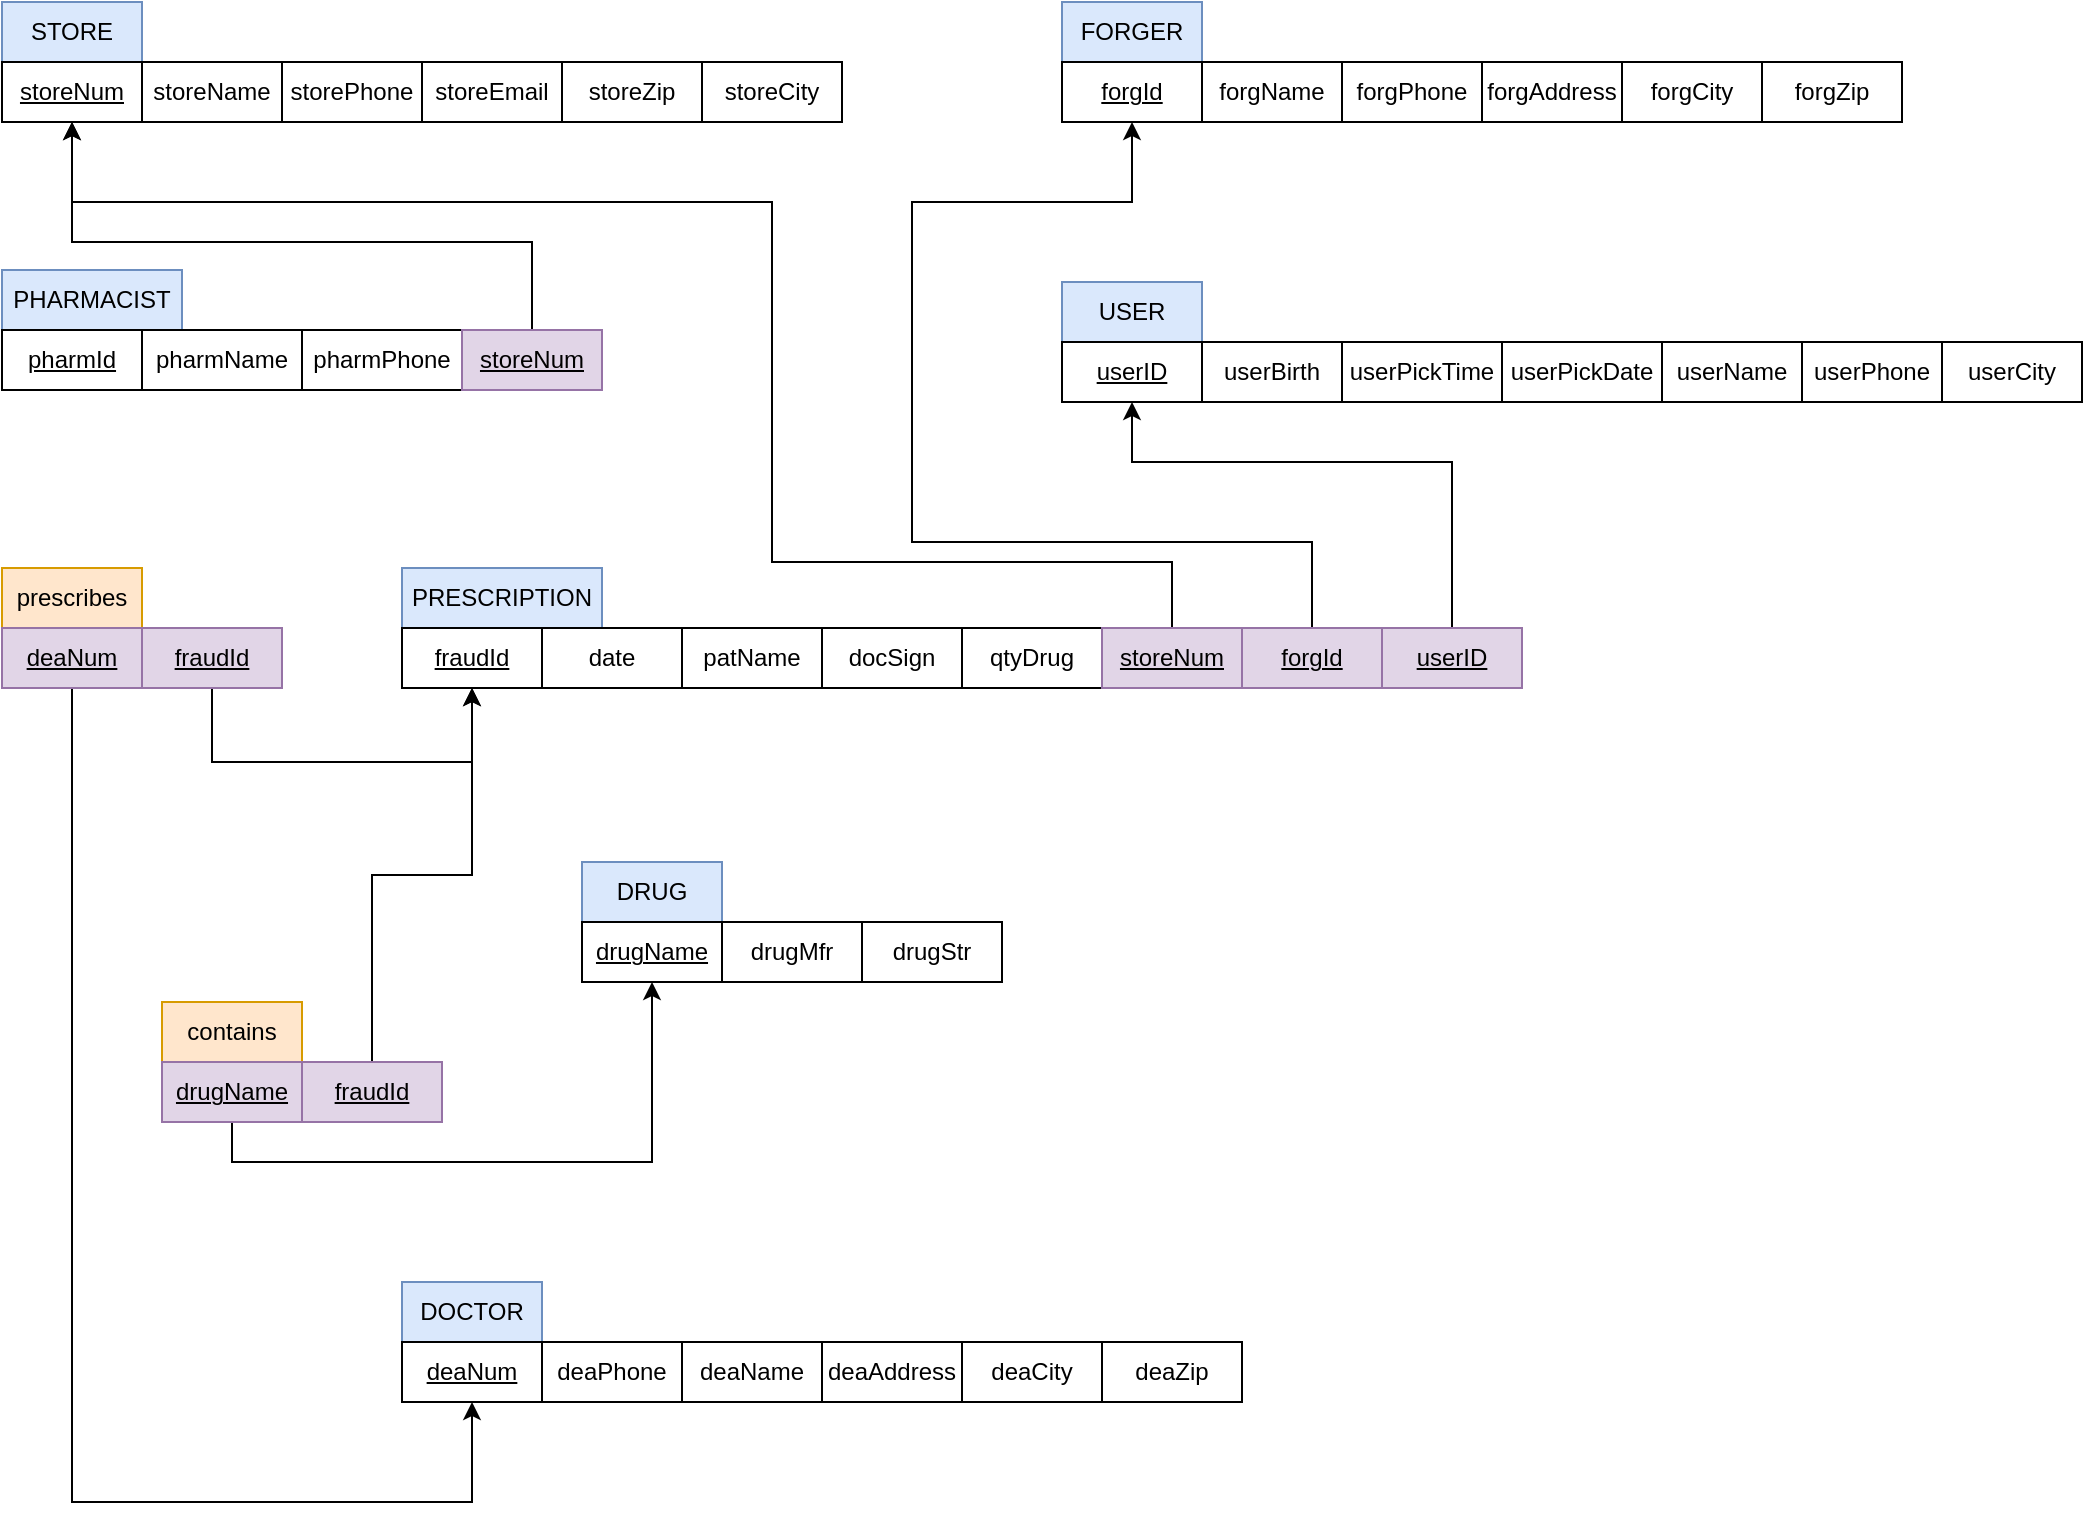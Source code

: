 <mxfile version="23.0.2" type="device">
  <diagram name="第 1 页" id="vyYROAOZdIHMHq-e5eEI">
    <mxGraphModel dx="1380" dy="804" grid="1" gridSize="10" guides="1" tooltips="1" connect="1" arrows="1" fold="1" page="1" pageScale="1" pageWidth="1100" pageHeight="850" math="0" shadow="0">
      <root>
        <mxCell id="0" />
        <mxCell id="1" parent="0" />
        <mxCell id="he7uMG5rwi_iWNvBO78Y-1" value="STORE" style="rounded=0;whiteSpace=wrap;html=1;fillColor=#dae8fc;strokeColor=#6c8ebf;" vertex="1" parent="1">
          <mxGeometry x="40" y="40" width="70" height="30" as="geometry" />
        </mxCell>
        <mxCell id="he7uMG5rwi_iWNvBO78Y-2" value="" style="rounded=0;whiteSpace=wrap;html=1;" vertex="1" parent="1">
          <mxGeometry x="40" y="70" width="420" height="30" as="geometry" />
        </mxCell>
        <mxCell id="he7uMG5rwi_iWNvBO78Y-3" value="&lt;u&gt;storeNum&lt;/u&gt;" style="rounded=0;whiteSpace=wrap;html=1;" vertex="1" parent="1">
          <mxGeometry x="40" y="70" width="70" height="30" as="geometry" />
        </mxCell>
        <mxCell id="he7uMG5rwi_iWNvBO78Y-4" value="storeName" style="rounded=0;whiteSpace=wrap;html=1;" vertex="1" parent="1">
          <mxGeometry x="110" y="70" width="70" height="30" as="geometry" />
        </mxCell>
        <mxCell id="he7uMG5rwi_iWNvBO78Y-5" value="storePhone" style="rounded=0;whiteSpace=wrap;html=1;" vertex="1" parent="1">
          <mxGeometry x="180" y="70" width="70" height="30" as="geometry" />
        </mxCell>
        <mxCell id="he7uMG5rwi_iWNvBO78Y-6" value="storeEmail" style="rounded=0;whiteSpace=wrap;html=1;" vertex="1" parent="1">
          <mxGeometry x="250" y="70" width="70" height="30" as="geometry" />
        </mxCell>
        <mxCell id="he7uMG5rwi_iWNvBO78Y-7" value="storeZip" style="rounded=0;whiteSpace=wrap;html=1;" vertex="1" parent="1">
          <mxGeometry x="320" y="70" width="70" height="30" as="geometry" />
        </mxCell>
        <mxCell id="he7uMG5rwi_iWNvBO78Y-8" value="storeCity" style="rounded=0;whiteSpace=wrap;html=1;" vertex="1" parent="1">
          <mxGeometry x="390" y="70" width="70" height="30" as="geometry" />
        </mxCell>
        <mxCell id="he7uMG5rwi_iWNvBO78Y-10" value="PHARMACIST" style="rounded=0;whiteSpace=wrap;html=1;fillColor=#dae8fc;strokeColor=#6c8ebf;" vertex="1" parent="1">
          <mxGeometry x="40" y="174" width="90" height="30" as="geometry" />
        </mxCell>
        <mxCell id="he7uMG5rwi_iWNvBO78Y-11" value="" style="rounded=0;whiteSpace=wrap;html=1;" vertex="1" parent="1">
          <mxGeometry x="40" y="204" width="300" height="30" as="geometry" />
        </mxCell>
        <mxCell id="he7uMG5rwi_iWNvBO78Y-12" value="&lt;u&gt;pharmId&lt;/u&gt;" style="rounded=0;whiteSpace=wrap;html=1;" vertex="1" parent="1">
          <mxGeometry x="40" y="204" width="70" height="30" as="geometry" />
        </mxCell>
        <mxCell id="he7uMG5rwi_iWNvBO78Y-13" value="pharmName" style="rounded=0;whiteSpace=wrap;html=1;" vertex="1" parent="1">
          <mxGeometry x="110" y="204" width="80" height="30" as="geometry" />
        </mxCell>
        <mxCell id="he7uMG5rwi_iWNvBO78Y-14" value="pharmPhone" style="rounded=0;whiteSpace=wrap;html=1;" vertex="1" parent="1">
          <mxGeometry x="190" y="204" width="80" height="30" as="geometry" />
        </mxCell>
        <mxCell id="he7uMG5rwi_iWNvBO78Y-72" style="edgeStyle=orthogonalEdgeStyle;rounded=0;orthogonalLoop=1;jettySize=auto;html=1;exitX=0.5;exitY=0;exitDx=0;exitDy=0;entryX=0.5;entryY=1;entryDx=0;entryDy=0;" edge="1" parent="1" source="he7uMG5rwi_iWNvBO78Y-16" target="he7uMG5rwi_iWNvBO78Y-3">
          <mxGeometry relative="1" as="geometry">
            <Array as="points">
              <mxPoint x="305" y="160" />
              <mxPoint x="75" y="160" />
            </Array>
          </mxGeometry>
        </mxCell>
        <mxCell id="he7uMG5rwi_iWNvBO78Y-16" value="&lt;u&gt;storeNum&lt;/u&gt;" style="rounded=0;whiteSpace=wrap;html=1;fillColor=#e1d5e7;strokeColor=#9673a6;" vertex="1" parent="1">
          <mxGeometry x="270" y="204" width="70" height="30" as="geometry" />
        </mxCell>
        <mxCell id="he7uMG5rwi_iWNvBO78Y-19" value="FORGER" style="rounded=0;whiteSpace=wrap;html=1;fillColor=#dae8fc;strokeColor=#6c8ebf;" vertex="1" parent="1">
          <mxGeometry x="570" y="40" width="70" height="30" as="geometry" />
        </mxCell>
        <mxCell id="he7uMG5rwi_iWNvBO78Y-20" value="" style="rounded=0;whiteSpace=wrap;html=1;" vertex="1" parent="1">
          <mxGeometry x="570" y="70" width="420" height="30" as="geometry" />
        </mxCell>
        <mxCell id="he7uMG5rwi_iWNvBO78Y-21" value="&lt;u&gt;forgId&lt;/u&gt;" style="rounded=0;whiteSpace=wrap;html=1;" vertex="1" parent="1">
          <mxGeometry x="570" y="70" width="70" height="30" as="geometry" />
        </mxCell>
        <mxCell id="he7uMG5rwi_iWNvBO78Y-22" value="forgName" style="rounded=0;whiteSpace=wrap;html=1;" vertex="1" parent="1">
          <mxGeometry x="640" y="70" width="70" height="30" as="geometry" />
        </mxCell>
        <mxCell id="he7uMG5rwi_iWNvBO78Y-23" value="forgPhone" style="rounded=0;whiteSpace=wrap;html=1;" vertex="1" parent="1">
          <mxGeometry x="710" y="70" width="70" height="30" as="geometry" />
        </mxCell>
        <mxCell id="he7uMG5rwi_iWNvBO78Y-24" value="forgAddress" style="rounded=0;whiteSpace=wrap;html=1;" vertex="1" parent="1">
          <mxGeometry x="780" y="70" width="70" height="30" as="geometry" />
        </mxCell>
        <mxCell id="he7uMG5rwi_iWNvBO78Y-25" value="forgCity" style="rounded=0;whiteSpace=wrap;html=1;" vertex="1" parent="1">
          <mxGeometry x="850" y="70" width="70" height="30" as="geometry" />
        </mxCell>
        <mxCell id="he7uMG5rwi_iWNvBO78Y-26" value="forgZip" style="rounded=0;whiteSpace=wrap;html=1;" vertex="1" parent="1">
          <mxGeometry x="920" y="70" width="70" height="30" as="geometry" />
        </mxCell>
        <mxCell id="he7uMG5rwi_iWNvBO78Y-28" value="PRESCRIPTION" style="rounded=0;whiteSpace=wrap;html=1;fillColor=#dae8fc;strokeColor=#6c8ebf;" vertex="1" parent="1">
          <mxGeometry x="240" y="323" width="100" height="30" as="geometry" />
        </mxCell>
        <mxCell id="he7uMG5rwi_iWNvBO78Y-29" value="" style="rounded=0;whiteSpace=wrap;html=1;" vertex="1" parent="1">
          <mxGeometry x="240" y="353" width="560" height="30" as="geometry" />
        </mxCell>
        <mxCell id="he7uMG5rwi_iWNvBO78Y-30" value="&lt;u&gt;fraudId&lt;/u&gt;" style="rounded=0;whiteSpace=wrap;html=1;" vertex="1" parent="1">
          <mxGeometry x="240" y="353" width="70" height="30" as="geometry" />
        </mxCell>
        <mxCell id="he7uMG5rwi_iWNvBO78Y-31" value="date" style="rounded=0;whiteSpace=wrap;html=1;" vertex="1" parent="1">
          <mxGeometry x="310" y="353" width="70" height="30" as="geometry" />
        </mxCell>
        <mxCell id="he7uMG5rwi_iWNvBO78Y-32" value="patName" style="rounded=0;whiteSpace=wrap;html=1;" vertex="1" parent="1">
          <mxGeometry x="380" y="353" width="70" height="30" as="geometry" />
        </mxCell>
        <mxCell id="he7uMG5rwi_iWNvBO78Y-33" value="docSign" style="rounded=0;whiteSpace=wrap;html=1;" vertex="1" parent="1">
          <mxGeometry x="450" y="353" width="70" height="30" as="geometry" />
        </mxCell>
        <mxCell id="he7uMG5rwi_iWNvBO78Y-34" value="qtyDrug" style="rounded=0;whiteSpace=wrap;html=1;" vertex="1" parent="1">
          <mxGeometry x="520" y="353" width="70" height="30" as="geometry" />
        </mxCell>
        <mxCell id="he7uMG5rwi_iWNvBO78Y-74" style="edgeStyle=orthogonalEdgeStyle;rounded=0;orthogonalLoop=1;jettySize=auto;html=1;exitX=0.5;exitY=0;exitDx=0;exitDy=0;entryX=0.5;entryY=1;entryDx=0;entryDy=0;" edge="1" parent="1" source="he7uMG5rwi_iWNvBO78Y-35" target="he7uMG5rwi_iWNvBO78Y-3">
          <mxGeometry relative="1" as="geometry">
            <Array as="points">
              <mxPoint x="625" y="320" />
              <mxPoint x="425" y="320" />
              <mxPoint x="425" y="140" />
              <mxPoint x="75" y="140" />
            </Array>
          </mxGeometry>
        </mxCell>
        <mxCell id="he7uMG5rwi_iWNvBO78Y-35" value="&lt;u&gt;storeNum&lt;/u&gt;" style="rounded=0;whiteSpace=wrap;html=1;fillColor=#e1d5e7;strokeColor=#9673a6;" vertex="1" parent="1">
          <mxGeometry x="590" y="353" width="70" height="30" as="geometry" />
        </mxCell>
        <mxCell id="he7uMG5rwi_iWNvBO78Y-37" value="DRUG" style="rounded=0;whiteSpace=wrap;html=1;fillColor=#dae8fc;strokeColor=#6c8ebf;" vertex="1" parent="1">
          <mxGeometry x="330" y="470" width="70" height="30" as="geometry" />
        </mxCell>
        <mxCell id="he7uMG5rwi_iWNvBO78Y-38" value="" style="rounded=0;whiteSpace=wrap;html=1;" vertex="1" parent="1">
          <mxGeometry x="330" y="500" width="210" height="30" as="geometry" />
        </mxCell>
        <mxCell id="he7uMG5rwi_iWNvBO78Y-39" value="&lt;u&gt;drugName&lt;/u&gt;" style="rounded=0;whiteSpace=wrap;html=1;" vertex="1" parent="1">
          <mxGeometry x="330" y="500" width="70" height="30" as="geometry" />
        </mxCell>
        <mxCell id="he7uMG5rwi_iWNvBO78Y-40" value="drugMfr" style="rounded=0;whiteSpace=wrap;html=1;" vertex="1" parent="1">
          <mxGeometry x="400" y="500" width="70" height="30" as="geometry" />
        </mxCell>
        <mxCell id="he7uMG5rwi_iWNvBO78Y-41" value="drugStr" style="rounded=0;whiteSpace=wrap;html=1;" vertex="1" parent="1">
          <mxGeometry x="470" y="500" width="70" height="30" as="geometry" />
        </mxCell>
        <mxCell id="he7uMG5rwi_iWNvBO78Y-46" value="DOCTOR" style="rounded=0;whiteSpace=wrap;html=1;fillColor=#dae8fc;strokeColor=#6c8ebf;" vertex="1" parent="1">
          <mxGeometry x="240" y="680" width="70" height="30" as="geometry" />
        </mxCell>
        <mxCell id="he7uMG5rwi_iWNvBO78Y-47" value="" style="rounded=0;whiteSpace=wrap;html=1;" vertex="1" parent="1">
          <mxGeometry x="240" y="710" width="420" height="30" as="geometry" />
        </mxCell>
        <mxCell id="he7uMG5rwi_iWNvBO78Y-48" value="&lt;u&gt;deaNum&lt;/u&gt;" style="rounded=0;whiteSpace=wrap;html=1;" vertex="1" parent="1">
          <mxGeometry x="240" y="710" width="70" height="30" as="geometry" />
        </mxCell>
        <mxCell id="he7uMG5rwi_iWNvBO78Y-49" value="deaPhone" style="rounded=0;whiteSpace=wrap;html=1;" vertex="1" parent="1">
          <mxGeometry x="310" y="710" width="70" height="30" as="geometry" />
        </mxCell>
        <mxCell id="he7uMG5rwi_iWNvBO78Y-50" value="deaName" style="rounded=0;whiteSpace=wrap;html=1;" vertex="1" parent="1">
          <mxGeometry x="380" y="710" width="70" height="30" as="geometry" />
        </mxCell>
        <mxCell id="he7uMG5rwi_iWNvBO78Y-51" value="deaAddress" style="rounded=0;whiteSpace=wrap;html=1;" vertex="1" parent="1">
          <mxGeometry x="450" y="710" width="70" height="30" as="geometry" />
        </mxCell>
        <mxCell id="he7uMG5rwi_iWNvBO78Y-52" value="deaCity" style="rounded=0;whiteSpace=wrap;html=1;" vertex="1" parent="1">
          <mxGeometry x="520" y="710" width="70" height="30" as="geometry" />
        </mxCell>
        <mxCell id="he7uMG5rwi_iWNvBO78Y-53" value="deaZip" style="rounded=0;whiteSpace=wrap;html=1;" vertex="1" parent="1">
          <mxGeometry x="590" y="710" width="70" height="30" as="geometry" />
        </mxCell>
        <mxCell id="he7uMG5rwi_iWNvBO78Y-55" value="USER" style="rounded=0;whiteSpace=wrap;html=1;fillColor=#dae8fc;strokeColor=#6c8ebf;" vertex="1" parent="1">
          <mxGeometry x="570" y="180" width="70" height="30" as="geometry" />
        </mxCell>
        <mxCell id="he7uMG5rwi_iWNvBO78Y-56" value="" style="rounded=0;whiteSpace=wrap;html=1;" vertex="1" parent="1">
          <mxGeometry x="570" y="210" width="510" height="30" as="geometry" />
        </mxCell>
        <mxCell id="he7uMG5rwi_iWNvBO78Y-57" value="&lt;u&gt;userID&lt;/u&gt;" style="rounded=0;whiteSpace=wrap;html=1;" vertex="1" parent="1">
          <mxGeometry x="570" y="210" width="70" height="30" as="geometry" />
        </mxCell>
        <mxCell id="he7uMG5rwi_iWNvBO78Y-58" value="userBirth" style="rounded=0;whiteSpace=wrap;html=1;" vertex="1" parent="1">
          <mxGeometry x="640" y="210" width="70" height="30" as="geometry" />
        </mxCell>
        <mxCell id="he7uMG5rwi_iWNvBO78Y-59" value="userPickTime" style="rounded=0;whiteSpace=wrap;html=1;" vertex="1" parent="1">
          <mxGeometry x="710" y="210" width="80" height="30" as="geometry" />
        </mxCell>
        <mxCell id="he7uMG5rwi_iWNvBO78Y-60" value="userPickDate" style="rounded=0;whiteSpace=wrap;html=1;" vertex="1" parent="1">
          <mxGeometry x="790" y="210" width="80" height="30" as="geometry" />
        </mxCell>
        <mxCell id="he7uMG5rwi_iWNvBO78Y-61" value="userName" style="rounded=0;whiteSpace=wrap;html=1;" vertex="1" parent="1">
          <mxGeometry x="870" y="210" width="70" height="30" as="geometry" />
        </mxCell>
        <mxCell id="he7uMG5rwi_iWNvBO78Y-62" value="userPhone" style="rounded=0;whiteSpace=wrap;html=1;" vertex="1" parent="1">
          <mxGeometry x="940" y="210" width="70" height="30" as="geometry" />
        </mxCell>
        <mxCell id="he7uMG5rwi_iWNvBO78Y-63" value="userCity" style="rounded=0;whiteSpace=wrap;html=1;" vertex="1" parent="1">
          <mxGeometry x="1010" y="210" width="70" height="30" as="geometry" />
        </mxCell>
        <mxCell id="he7uMG5rwi_iWNvBO78Y-64" value="prescribes" style="rounded=0;whiteSpace=wrap;html=1;fillColor=#ffe6cc;strokeColor=#d79b00;" vertex="1" parent="1">
          <mxGeometry x="40" y="323" width="70" height="30" as="geometry" />
        </mxCell>
        <mxCell id="he7uMG5rwi_iWNvBO78Y-65" value="" style="rounded=0;whiteSpace=wrap;html=1;" vertex="1" parent="1">
          <mxGeometry x="40" y="353" width="140" height="30" as="geometry" />
        </mxCell>
        <mxCell id="he7uMG5rwi_iWNvBO78Y-107" style="edgeStyle=orthogonalEdgeStyle;rounded=0;orthogonalLoop=1;jettySize=auto;html=1;exitX=0.5;exitY=1;exitDx=0;exitDy=0;entryX=0.5;entryY=1;entryDx=0;entryDy=0;" edge="1" parent="1" source="he7uMG5rwi_iWNvBO78Y-66" target="he7uMG5rwi_iWNvBO78Y-48">
          <mxGeometry relative="1" as="geometry">
            <Array as="points">
              <mxPoint x="75" y="790" />
              <mxPoint x="275" y="790" />
            </Array>
          </mxGeometry>
        </mxCell>
        <mxCell id="he7uMG5rwi_iWNvBO78Y-66" value="&lt;u&gt;deaNum&lt;/u&gt;" style="rounded=0;whiteSpace=wrap;html=1;fillColor=#e1d5e7;strokeColor=#9673a6;" vertex="1" parent="1">
          <mxGeometry x="40" y="353" width="70" height="30" as="geometry" />
        </mxCell>
        <mxCell id="he7uMG5rwi_iWNvBO78Y-108" style="edgeStyle=orthogonalEdgeStyle;rounded=0;orthogonalLoop=1;jettySize=auto;html=1;exitX=0.5;exitY=1;exitDx=0;exitDy=0;entryX=0.5;entryY=1;entryDx=0;entryDy=0;" edge="1" parent="1" source="he7uMG5rwi_iWNvBO78Y-67" target="he7uMG5rwi_iWNvBO78Y-30">
          <mxGeometry relative="1" as="geometry">
            <Array as="points">
              <mxPoint x="145" y="420" />
              <mxPoint x="275" y="420" />
            </Array>
          </mxGeometry>
        </mxCell>
        <mxCell id="he7uMG5rwi_iWNvBO78Y-67" value="&lt;u&gt;fraudId&lt;/u&gt;" style="rounded=0;whiteSpace=wrap;html=1;fillColor=#e1d5e7;strokeColor=#9673a6;" vertex="1" parent="1">
          <mxGeometry x="110" y="353" width="70" height="30" as="geometry" />
        </mxCell>
        <mxCell id="he7uMG5rwi_iWNvBO78Y-103" style="edgeStyle=orthogonalEdgeStyle;rounded=0;orthogonalLoop=1;jettySize=auto;html=1;exitX=0.5;exitY=0;exitDx=0;exitDy=0;entryX=0.5;entryY=1;entryDx=0;entryDy=0;" edge="1" parent="1" source="he7uMG5rwi_iWNvBO78Y-76" target="he7uMG5rwi_iWNvBO78Y-21">
          <mxGeometry relative="1" as="geometry">
            <Array as="points">
              <mxPoint x="695" y="310" />
              <mxPoint x="495" y="310" />
              <mxPoint x="495" y="140" />
              <mxPoint x="605" y="140" />
            </Array>
          </mxGeometry>
        </mxCell>
        <mxCell id="he7uMG5rwi_iWNvBO78Y-76" value="&lt;u&gt;forgId&lt;/u&gt;" style="rounded=0;whiteSpace=wrap;html=1;fillColor=#e1d5e7;strokeColor=#9673a6;" vertex="1" parent="1">
          <mxGeometry x="660" y="353" width="70" height="30" as="geometry" />
        </mxCell>
        <mxCell id="he7uMG5rwi_iWNvBO78Y-105" style="edgeStyle=orthogonalEdgeStyle;rounded=0;orthogonalLoop=1;jettySize=auto;html=1;exitX=0.5;exitY=0;exitDx=0;exitDy=0;entryX=0.5;entryY=1;entryDx=0;entryDy=0;" edge="1" parent="1" source="he7uMG5rwi_iWNvBO78Y-104" target="he7uMG5rwi_iWNvBO78Y-57">
          <mxGeometry relative="1" as="geometry">
            <Array as="points">
              <mxPoint x="765" y="270" />
              <mxPoint x="605" y="270" />
            </Array>
          </mxGeometry>
        </mxCell>
        <mxCell id="he7uMG5rwi_iWNvBO78Y-104" value="&lt;u&gt;userID&lt;/u&gt;" style="rounded=0;whiteSpace=wrap;html=1;fillColor=#e1d5e7;strokeColor=#9673a6;" vertex="1" parent="1">
          <mxGeometry x="730" y="353" width="70" height="30" as="geometry" />
        </mxCell>
        <mxCell id="he7uMG5rwi_iWNvBO78Y-109" value="contains" style="rounded=0;whiteSpace=wrap;html=1;fillColor=#ffe6cc;strokeColor=#d79b00;" vertex="1" parent="1">
          <mxGeometry x="120" y="540" width="70" height="30" as="geometry" />
        </mxCell>
        <mxCell id="he7uMG5rwi_iWNvBO78Y-110" value="" style="rounded=0;whiteSpace=wrap;html=1;" vertex="1" parent="1">
          <mxGeometry x="120" y="570" width="140" height="30" as="geometry" />
        </mxCell>
        <mxCell id="he7uMG5rwi_iWNvBO78Y-114" style="edgeStyle=orthogonalEdgeStyle;rounded=0;orthogonalLoop=1;jettySize=auto;html=1;exitX=0.5;exitY=1;exitDx=0;exitDy=0;entryX=0.5;entryY=1;entryDx=0;entryDy=0;" edge="1" parent="1" source="he7uMG5rwi_iWNvBO78Y-111" target="he7uMG5rwi_iWNvBO78Y-39">
          <mxGeometry relative="1" as="geometry" />
        </mxCell>
        <mxCell id="he7uMG5rwi_iWNvBO78Y-111" value="&lt;u&gt;drugName&lt;/u&gt;" style="rounded=0;whiteSpace=wrap;html=1;fillColor=#e1d5e7;strokeColor=#9673a6;" vertex="1" parent="1">
          <mxGeometry x="120" y="570" width="70" height="30" as="geometry" />
        </mxCell>
        <mxCell id="he7uMG5rwi_iWNvBO78Y-113" style="edgeStyle=orthogonalEdgeStyle;rounded=0;orthogonalLoop=1;jettySize=auto;html=1;exitX=0.5;exitY=0;exitDx=0;exitDy=0;entryX=0.5;entryY=1;entryDx=0;entryDy=0;" edge="1" parent="1" source="he7uMG5rwi_iWNvBO78Y-112" target="he7uMG5rwi_iWNvBO78Y-30">
          <mxGeometry relative="1" as="geometry" />
        </mxCell>
        <mxCell id="he7uMG5rwi_iWNvBO78Y-112" value="&lt;u&gt;fraudId&lt;/u&gt;" style="rounded=0;whiteSpace=wrap;html=1;fillColor=#e1d5e7;strokeColor=#9673a6;" vertex="1" parent="1">
          <mxGeometry x="190" y="570" width="70" height="30" as="geometry" />
        </mxCell>
      </root>
    </mxGraphModel>
  </diagram>
</mxfile>
